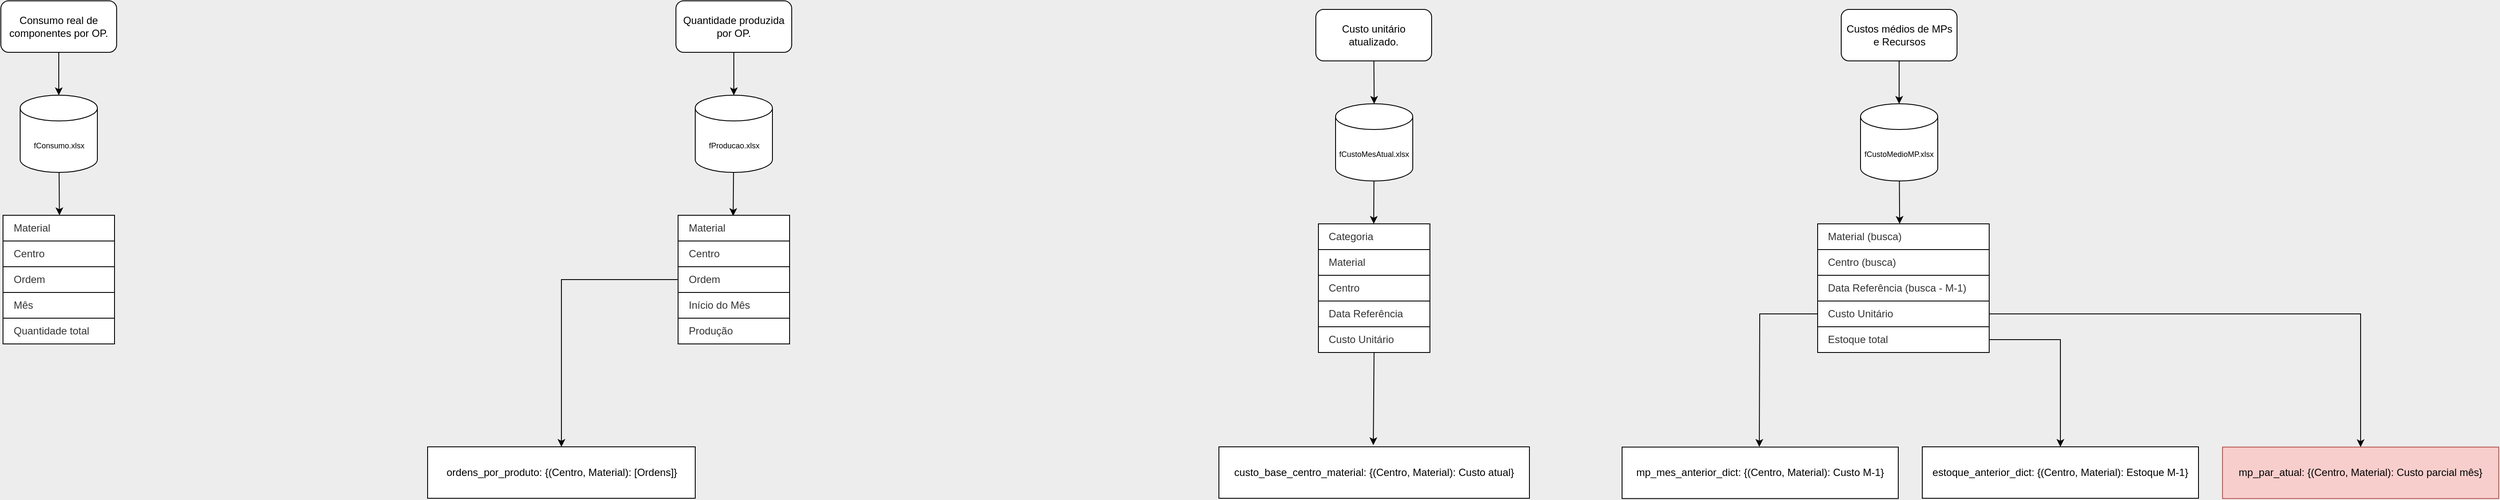 <mxfile version="28.2.8">
  <diagram name="Página-1" id="pfU2SP9K3GATRXloPWw9">
    <mxGraphModel dx="2481" dy="1786" grid="1" gridSize="10" guides="1" tooltips="1" connect="1" arrows="1" fold="1" page="1" pageScale="1" pageWidth="827" pageHeight="1169" background="#EDEDED" math="0" shadow="0">
      <root>
        <mxCell id="0" />
        <mxCell id="1" parent="0" />
        <mxCell id="cR5Z3uBIQNmtePsXN6R5-1" value="&lt;font style=&quot;font-size: 9px;&quot;&gt;fConsumo.xlsx&lt;/font&gt;" style="shape=cylinder3;whiteSpace=wrap;html=1;boundedLbl=1;backgroundOutline=1;size=15;" parent="1" vertex="1">
          <mxGeometry x="-1407.5" y="10" width="90" height="90" as="geometry" />
        </mxCell>
        <mxCell id="heiLcrqQ1SxVG83Q7sJU-1" value="&lt;font style=&quot;font-size: 9px;&quot;&gt;fProducao.xlsx&lt;/font&gt;" style="shape=cylinder3;whiteSpace=wrap;html=1;boundedLbl=1;backgroundOutline=1;size=15;" vertex="1" parent="1">
          <mxGeometry x="-620.5" y="10" width="90" height="90" as="geometry" />
        </mxCell>
        <mxCell id="heiLcrqQ1SxVG83Q7sJU-4" value="&lt;font style=&quot;font-size: 9px;&quot;&gt;fCustoMedioMP.xlsx&lt;/font&gt;" style="shape=cylinder3;whiteSpace=wrap;html=1;boundedLbl=1;backgroundOutline=1;size=15;" vertex="1" parent="1">
          <mxGeometry x="738" y="20" width="90" height="90" as="geometry" />
        </mxCell>
        <mxCell id="heiLcrqQ1SxVG83Q7sJU-5" value="&lt;font style=&quot;font-size: 9px;&quot;&gt;fCustoMesAtual.xlsx&lt;/font&gt;" style="shape=cylinder3;whiteSpace=wrap;html=1;boundedLbl=1;backgroundOutline=1;size=15;" vertex="1" parent="1">
          <mxGeometry x="126" y="20" width="90" height="90" as="geometry" />
        </mxCell>
        <mxCell id="heiLcrqQ1SxVG83Q7sJU-7" value="Consumo real de componentes por OP." style="rounded=1;whiteSpace=wrap;html=1;align=center;" vertex="1" parent="1">
          <mxGeometry x="-1430" y="-100" width="135" height="60" as="geometry" />
        </mxCell>
        <mxCell id="heiLcrqQ1SxVG83Q7sJU-15" value="&lt;span style=&quot;text-align: left;&quot;&gt;Quantidade produzida por OP.&lt;/span&gt;" style="rounded=1;whiteSpace=wrap;html=1;align=center;" vertex="1" parent="1">
          <mxGeometry x="-643" y="-100" width="135" height="60" as="geometry" />
        </mxCell>
        <mxCell id="heiLcrqQ1SxVG83Q7sJU-16" value="&lt;span style=&quot;text-align: left;&quot;&gt;Custo unitário atualizado.&lt;/span&gt;" style="rounded=1;whiteSpace=wrap;html=1;align=center;" vertex="1" parent="1">
          <mxGeometry x="103" y="-90" width="135" height="60" as="geometry" />
        </mxCell>
        <mxCell id="heiLcrqQ1SxVG83Q7sJU-17" value="Custos médios de MPs e Recursos" style="rounded=1;whiteSpace=wrap;html=1;align=center;" vertex="1" parent="1">
          <mxGeometry x="715.5" y="-90" width="135" height="60" as="geometry" />
        </mxCell>
        <mxCell id="heiLcrqQ1SxVG83Q7sJU-18" value="" style="swimlane;fontStyle=0;childLayout=stackLayout;horizontal=1;startSize=0;horizontalStack=0;resizeParent=1;resizeParentMax=0;resizeLast=0;collapsible=0;marginBottom=0;whiteSpace=wrap;html=1;strokeColor=default;fillColor=none;" vertex="1" parent="1">
          <mxGeometry x="-1427.5" y="150" width="130" height="150" as="geometry" />
        </mxCell>
        <mxCell id="heiLcrqQ1SxVG83Q7sJU-20" value="Material" style="text;strokeColor=default;fillColor=#FFFFFF;align=left;verticalAlign=middle;spacingLeft=10;spacingRight=10;overflow=hidden;points=[[0,0.5],[1,0.5]];portConstraint=eastwest;rotatable=0;whiteSpace=wrap;html=1;rSize=5;fontColor=#333333;" vertex="1" parent="heiLcrqQ1SxVG83Q7sJU-18">
          <mxGeometry width="130" height="30" as="geometry" />
        </mxCell>
        <mxCell id="heiLcrqQ1SxVG83Q7sJU-38" value="Centro" style="text;strokeColor=default;fillColor=#FFFFFF;align=left;verticalAlign=middle;spacingLeft=10;spacingRight=10;overflow=hidden;points=[[0,0.5],[1,0.5]];portConstraint=eastwest;rotatable=0;whiteSpace=wrap;html=1;rSize=5;fontColor=#333333;" vertex="1" parent="heiLcrqQ1SxVG83Q7sJU-18">
          <mxGeometry y="30" width="130" height="30" as="geometry" />
        </mxCell>
        <mxCell id="heiLcrqQ1SxVG83Q7sJU-39" value="Ordem" style="text;strokeColor=default;fillColor=#FFFFFF;align=left;verticalAlign=middle;spacingLeft=10;spacingRight=10;overflow=hidden;points=[[0,0.5],[1,0.5]];portConstraint=eastwest;rotatable=0;whiteSpace=wrap;html=1;rSize=5;fontColor=#333333;" vertex="1" parent="heiLcrqQ1SxVG83Q7sJU-18">
          <mxGeometry y="60" width="130" height="30" as="geometry" />
        </mxCell>
        <mxCell id="heiLcrqQ1SxVG83Q7sJU-40" value="Mês" style="text;strokeColor=default;fillColor=#FFFFFF;align=left;verticalAlign=middle;spacingLeft=10;spacingRight=10;overflow=hidden;points=[[0,0.5],[1,0.5]];portConstraint=eastwest;rotatable=0;whiteSpace=wrap;html=1;rSize=5;fontColor=#333333;" vertex="1" parent="heiLcrqQ1SxVG83Q7sJU-18">
          <mxGeometry y="90" width="130" height="30" as="geometry" />
        </mxCell>
        <mxCell id="heiLcrqQ1SxVG83Q7sJU-42" value="Quantidade total" style="text;strokeColor=default;fillColor=#FFFFFF;align=left;verticalAlign=middle;spacingLeft=10;spacingRight=10;overflow=hidden;points=[[0,0.5],[1,0.5]];portConstraint=eastwest;rotatable=0;whiteSpace=wrap;html=1;rSize=5;fontColor=#333333;" vertex="1" parent="heiLcrqQ1SxVG83Q7sJU-18">
          <mxGeometry y="120" width="130" height="30" as="geometry" />
        </mxCell>
        <mxCell id="heiLcrqQ1SxVG83Q7sJU-43" value="" style="swimlane;fontStyle=0;childLayout=stackLayout;horizontal=1;startSize=0;horizontalStack=0;resizeParent=1;resizeParentMax=0;resizeLast=0;collapsible=0;marginBottom=0;whiteSpace=wrap;html=1;strokeColor=default;fillColor=none;" vertex="1" parent="1">
          <mxGeometry x="-640.5" y="150" width="130" height="150" as="geometry" />
        </mxCell>
        <mxCell id="heiLcrqQ1SxVG83Q7sJU-44" value="Material" style="text;strokeColor=default;fillColor=#FFFFFF;align=left;verticalAlign=middle;spacingLeft=10;spacingRight=10;overflow=hidden;points=[[0,0.5],[1,0.5]];portConstraint=eastwest;rotatable=0;whiteSpace=wrap;html=1;rSize=5;fontColor=#333333;" vertex="1" parent="heiLcrqQ1SxVG83Q7sJU-43">
          <mxGeometry width="130" height="30" as="geometry" />
        </mxCell>
        <mxCell id="heiLcrqQ1SxVG83Q7sJU-45" value="Centro" style="text;strokeColor=default;fillColor=#FFFFFF;align=left;verticalAlign=middle;spacingLeft=10;spacingRight=10;overflow=hidden;points=[[0,0.5],[1,0.5]];portConstraint=eastwest;rotatable=0;whiteSpace=wrap;html=1;rSize=5;fontColor=#333333;" vertex="1" parent="heiLcrqQ1SxVG83Q7sJU-43">
          <mxGeometry y="30" width="130" height="30" as="geometry" />
        </mxCell>
        <mxCell id="heiLcrqQ1SxVG83Q7sJU-46" value="Ordem" style="text;strokeColor=default;fillColor=#FFFFFF;align=left;verticalAlign=middle;spacingLeft=10;spacingRight=10;overflow=hidden;points=[[0,0.5],[1,0.5]];portConstraint=eastwest;rotatable=0;whiteSpace=wrap;html=1;rSize=5;fontColor=#333333;" vertex="1" parent="heiLcrqQ1SxVG83Q7sJU-43">
          <mxGeometry y="60" width="130" height="30" as="geometry" />
        </mxCell>
        <mxCell id="heiLcrqQ1SxVG83Q7sJU-47" value="Início do Mês" style="text;strokeColor=default;fillColor=#FFFFFF;align=left;verticalAlign=middle;spacingLeft=10;spacingRight=10;overflow=hidden;points=[[0,0.5],[1,0.5]];portConstraint=eastwest;rotatable=0;whiteSpace=wrap;html=1;rSize=5;fontColor=#333333;" vertex="1" parent="heiLcrqQ1SxVG83Q7sJU-43">
          <mxGeometry y="90" width="130" height="30" as="geometry" />
        </mxCell>
        <mxCell id="heiLcrqQ1SxVG83Q7sJU-48" value="Produção" style="text;strokeColor=default;fillColor=#FFFFFF;align=left;verticalAlign=middle;spacingLeft=10;spacingRight=10;overflow=hidden;points=[[0,0.5],[1,0.5]];portConstraint=eastwest;rotatable=0;whiteSpace=wrap;html=1;rSize=5;fontColor=#333333;" vertex="1" parent="heiLcrqQ1SxVG83Q7sJU-43">
          <mxGeometry y="120" width="130" height="30" as="geometry" />
        </mxCell>
        <mxCell id="heiLcrqQ1SxVG83Q7sJU-49" value="" style="swimlane;fontStyle=0;childLayout=stackLayout;horizontal=1;startSize=0;horizontalStack=0;resizeParent=1;resizeParentMax=0;resizeLast=0;collapsible=0;marginBottom=0;whiteSpace=wrap;html=1;strokeColor=default;fillColor=none;" vertex="1" parent="1">
          <mxGeometry x="106" y="160" width="130" height="150" as="geometry" />
        </mxCell>
        <mxCell id="heiLcrqQ1SxVG83Q7sJU-50" value="Categoria" style="text;strokeColor=default;fillColor=#FFFFFF;align=left;verticalAlign=middle;spacingLeft=10;spacingRight=10;overflow=hidden;points=[[0,0.5],[1,0.5]];portConstraint=eastwest;rotatable=0;whiteSpace=wrap;html=1;rSize=5;fontColor=#333333;" vertex="1" parent="heiLcrqQ1SxVG83Q7sJU-49">
          <mxGeometry width="130" height="30" as="geometry" />
        </mxCell>
        <mxCell id="heiLcrqQ1SxVG83Q7sJU-51" value="Material" style="text;strokeColor=default;fillColor=#FFFFFF;align=left;verticalAlign=middle;spacingLeft=10;spacingRight=10;overflow=hidden;points=[[0,0.5],[1,0.5]];portConstraint=eastwest;rotatable=0;whiteSpace=wrap;html=1;rSize=5;fontColor=#333333;" vertex="1" parent="heiLcrqQ1SxVG83Q7sJU-49">
          <mxGeometry y="30" width="130" height="30" as="geometry" />
        </mxCell>
        <mxCell id="heiLcrqQ1SxVG83Q7sJU-52" value="Centro" style="text;strokeColor=default;fillColor=#FFFFFF;align=left;verticalAlign=middle;spacingLeft=10;spacingRight=10;overflow=hidden;points=[[0,0.5],[1,0.5]];portConstraint=eastwest;rotatable=0;whiteSpace=wrap;html=1;rSize=5;fontColor=#333333;" vertex="1" parent="heiLcrqQ1SxVG83Q7sJU-49">
          <mxGeometry y="60" width="130" height="30" as="geometry" />
        </mxCell>
        <mxCell id="heiLcrqQ1SxVG83Q7sJU-53" value="Data Referência" style="text;strokeColor=default;fillColor=#FFFFFF;align=left;verticalAlign=middle;spacingLeft=10;spacingRight=10;overflow=hidden;points=[[0,0.5],[1,0.5]];portConstraint=eastwest;rotatable=0;whiteSpace=wrap;html=1;rSize=5;fontColor=#333333;" vertex="1" parent="heiLcrqQ1SxVG83Q7sJU-49">
          <mxGeometry y="90" width="130" height="30" as="geometry" />
        </mxCell>
        <mxCell id="heiLcrqQ1SxVG83Q7sJU-54" value="Custo Unitário" style="text;strokeColor=default;fillColor=#FFFFFF;align=left;verticalAlign=middle;spacingLeft=10;spacingRight=10;overflow=hidden;points=[[0,0.5],[1,0.5]];portConstraint=eastwest;rotatable=0;whiteSpace=wrap;html=1;rSize=5;fontColor=#333333;" vertex="1" parent="heiLcrqQ1SxVG83Q7sJU-49">
          <mxGeometry y="120" width="130" height="30" as="geometry" />
        </mxCell>
        <mxCell id="heiLcrqQ1SxVG83Q7sJU-106" style="edgeStyle=orthogonalEdgeStyle;rounded=0;orthogonalLoop=1;jettySize=auto;html=1;entryX=0.5;entryY=0;entryDx=0;entryDy=0;exitX=1;exitY=0.5;exitDx=0;exitDy=0;" edge="1" parent="1" source="heiLcrqQ1SxVG83Q7sJU-60" target="heiLcrqQ1SxVG83Q7sJU-116">
          <mxGeometry relative="1" as="geometry">
            <mxPoint x="965.098" y="417.669" as="targetPoint" />
          </mxGeometry>
        </mxCell>
        <mxCell id="heiLcrqQ1SxVG83Q7sJU-55" value="" style="swimlane;fontStyle=0;childLayout=stackLayout;horizontal=1;startSize=0;horizontalStack=0;resizeParent=1;resizeParentMax=0;resizeLast=0;collapsible=0;marginBottom=0;whiteSpace=wrap;html=1;strokeColor=default;fillColor=none;" vertex="1" parent="1">
          <mxGeometry x="688" y="160" width="200" height="150" as="geometry" />
        </mxCell>
        <mxCell id="heiLcrqQ1SxVG83Q7sJU-56" value="Material (busca)" style="text;strokeColor=default;fillColor=#FFFFFF;align=left;verticalAlign=middle;spacingLeft=10;spacingRight=10;overflow=hidden;points=[[0,0.5],[1,0.5]];portConstraint=eastwest;rotatable=0;whiteSpace=wrap;html=1;rSize=5;fontColor=#333333;" vertex="1" parent="heiLcrqQ1SxVG83Q7sJU-55">
          <mxGeometry width="200" height="30" as="geometry" />
        </mxCell>
        <mxCell id="heiLcrqQ1SxVG83Q7sJU-57" value="Centro (busca)" style="text;strokeColor=default;fillColor=#FFFFFF;align=left;verticalAlign=middle;spacingLeft=10;spacingRight=10;overflow=hidden;points=[[0,0.5],[1,0.5]];portConstraint=eastwest;rotatable=0;whiteSpace=wrap;html=1;rSize=5;fontColor=#333333;" vertex="1" parent="heiLcrqQ1SxVG83Q7sJU-55">
          <mxGeometry y="30" width="200" height="30" as="geometry" />
        </mxCell>
        <mxCell id="heiLcrqQ1SxVG83Q7sJU-58" value="Data Referência (busca - M-1)" style="text;strokeColor=default;fillColor=#FFFFFF;align=left;verticalAlign=middle;spacingLeft=10;spacingRight=10;overflow=hidden;points=[[0,0.5],[1,0.5]];portConstraint=eastwest;rotatable=0;whiteSpace=wrap;html=1;rSize=5;fontColor=#333333;" vertex="1" parent="heiLcrqQ1SxVG83Q7sJU-55">
          <mxGeometry y="60" width="200" height="30" as="geometry" />
        </mxCell>
        <mxCell id="heiLcrqQ1SxVG83Q7sJU-59" value="Custo Unitário&amp;nbsp;" style="text;strokeColor=default;fillColor=#FFFFFF;align=left;verticalAlign=middle;spacingLeft=10;spacingRight=10;overflow=hidden;points=[[0,0.5],[1,0.5]];portConstraint=eastwest;rotatable=0;whiteSpace=wrap;html=1;rSize=5;fontColor=#333333;" vertex="1" parent="heiLcrqQ1SxVG83Q7sJU-55">
          <mxGeometry y="90" width="200" height="30" as="geometry" />
        </mxCell>
        <mxCell id="heiLcrqQ1SxVG83Q7sJU-60" value="Estoque total" style="text;strokeColor=default;fillColor=#FFFFFF;align=left;verticalAlign=middle;spacingLeft=10;spacingRight=10;overflow=hidden;points=[[0,0.5],[1,0.5]];portConstraint=eastwest;rotatable=0;whiteSpace=wrap;html=1;rSize=5;fontColor=#333333;" vertex="1" parent="heiLcrqQ1SxVG83Q7sJU-55">
          <mxGeometry y="120" width="200" height="30" as="geometry" />
        </mxCell>
        <mxCell id="heiLcrqQ1SxVG83Q7sJU-72" style="edgeStyle=none;rounded=0;orthogonalLoop=1;jettySize=auto;html=1;entryX=0.5;entryY=0;entryDx=0;entryDy=0;entryPerimeter=0;" edge="1" parent="1" source="heiLcrqQ1SxVG83Q7sJU-7" target="cR5Z3uBIQNmtePsXN6R5-1">
          <mxGeometry relative="1" as="geometry" />
        </mxCell>
        <mxCell id="heiLcrqQ1SxVG83Q7sJU-73" style="edgeStyle=none;rounded=0;orthogonalLoop=1;jettySize=auto;html=1;entryX=0.506;entryY=-0.002;entryDx=0;entryDy=0;entryPerimeter=0;" edge="1" parent="1" source="cR5Z3uBIQNmtePsXN6R5-1" target="heiLcrqQ1SxVG83Q7sJU-20">
          <mxGeometry relative="1" as="geometry" />
        </mxCell>
        <mxCell id="heiLcrqQ1SxVG83Q7sJU-74" style="edgeStyle=none;rounded=0;orthogonalLoop=1;jettySize=auto;html=1;entryX=0.5;entryY=0;entryDx=0;entryDy=0;entryPerimeter=0;" edge="1" parent="1" source="heiLcrqQ1SxVG83Q7sJU-15" target="heiLcrqQ1SxVG83Q7sJU-1">
          <mxGeometry relative="1" as="geometry" />
        </mxCell>
        <mxCell id="heiLcrqQ1SxVG83Q7sJU-75" style="edgeStyle=none;rounded=0;orthogonalLoop=1;jettySize=auto;html=1;entryX=0.494;entryY=0.026;entryDx=0;entryDy=0;entryPerimeter=0;" edge="1" parent="1" source="heiLcrqQ1SxVG83Q7sJU-1" target="heiLcrqQ1SxVG83Q7sJU-44">
          <mxGeometry relative="1" as="geometry" />
        </mxCell>
        <mxCell id="heiLcrqQ1SxVG83Q7sJU-76" style="edgeStyle=none;rounded=0;orthogonalLoop=1;jettySize=auto;html=1;entryX=0.5;entryY=0;entryDx=0;entryDy=0;entryPerimeter=0;" edge="1" parent="1" source="heiLcrqQ1SxVG83Q7sJU-16" target="heiLcrqQ1SxVG83Q7sJU-5">
          <mxGeometry relative="1" as="geometry" />
        </mxCell>
        <mxCell id="heiLcrqQ1SxVG83Q7sJU-77" style="edgeStyle=none;rounded=0;orthogonalLoop=1;jettySize=auto;html=1;entryX=0.496;entryY=-0.002;entryDx=0;entryDy=0;entryPerimeter=0;" edge="1" parent="1" source="heiLcrqQ1SxVG83Q7sJU-5" target="heiLcrqQ1SxVG83Q7sJU-50">
          <mxGeometry relative="1" as="geometry" />
        </mxCell>
        <mxCell id="heiLcrqQ1SxVG83Q7sJU-78" style="edgeStyle=none;rounded=0;orthogonalLoop=1;jettySize=auto;html=1;entryX=0.5;entryY=0;entryDx=0;entryDy=0;entryPerimeter=0;" edge="1" parent="1" source="heiLcrqQ1SxVG83Q7sJU-17" target="heiLcrqQ1SxVG83Q7sJU-4">
          <mxGeometry relative="1" as="geometry" />
        </mxCell>
        <mxCell id="heiLcrqQ1SxVG83Q7sJU-79" style="edgeStyle=none;rounded=0;orthogonalLoop=1;jettySize=auto;html=1;entryX=0.478;entryY=-0.002;entryDx=0;entryDy=0;entryPerimeter=0;" edge="1" parent="1" source="heiLcrqQ1SxVG83Q7sJU-4" target="heiLcrqQ1SxVG83Q7sJU-56">
          <mxGeometry relative="1" as="geometry" />
        </mxCell>
        <mxCell id="heiLcrqQ1SxVG83Q7sJU-101" style="edgeStyle=orthogonalEdgeStyle;rounded=0;orthogonalLoop=1;jettySize=auto;html=1;exitX=0;exitY=0.5;exitDx=0;exitDy=0;" edge="1" parent="1" source="heiLcrqQ1SxVG83Q7sJU-59">
          <mxGeometry relative="1" as="geometry">
            <mxPoint x="620" y="420" as="targetPoint" />
          </mxGeometry>
        </mxCell>
        <mxCell id="heiLcrqQ1SxVG83Q7sJU-111" style="edgeStyle=none;rounded=0;orthogonalLoop=1;jettySize=auto;html=1;" edge="1" parent="1" source="heiLcrqQ1SxVG83Q7sJU-54">
          <mxGeometry relative="1" as="geometry">
            <mxPoint x="170" y="418" as="targetPoint" />
          </mxGeometry>
        </mxCell>
        <mxCell id="heiLcrqQ1SxVG83Q7sJU-116" value="estoque_anterior_dict: {(Centro, Material): Estoque M-1}" style="rounded=0;whiteSpace=wrap;html=1;" vertex="1" parent="1">
          <mxGeometry x="810" y="420" width="322" height="60" as="geometry" />
        </mxCell>
        <mxCell id="heiLcrqQ1SxVG83Q7sJU-117" value="mp_mes_anterior_dict: {(Centro, Material): Custo M-1}" style="rounded=0;whiteSpace=wrap;html=1;" vertex="1" parent="1">
          <mxGeometry x="460" y="420.3" width="322" height="60" as="geometry" />
        </mxCell>
        <mxCell id="heiLcrqQ1SxVG83Q7sJU-119" value="custo_base_centro_material: {(Centro, Material): Custo atual}" style="rounded=0;whiteSpace=wrap;html=1;" vertex="1" parent="1">
          <mxGeometry x="-10" y="420" width="362" height="60" as="geometry" />
        </mxCell>
        <mxCell id="heiLcrqQ1SxVG83Q7sJU-120" value="mp_par_atual: {(Centro, Material): Custo parcial mês}" style="rounded=0;whiteSpace=wrap;html=1;fillColor=#f8cecc;strokeColor=#b85450;" vertex="1" parent="1">
          <mxGeometry x="1160" y="420.3" width="322" height="60" as="geometry" />
        </mxCell>
        <mxCell id="heiLcrqQ1SxVG83Q7sJU-121" style="edgeStyle=orthogonalEdgeStyle;rounded=0;orthogonalLoop=1;jettySize=auto;html=1;entryX=0.5;entryY=0;entryDx=0;entryDy=0;" edge="1" parent="1" source="heiLcrqQ1SxVG83Q7sJU-59" target="heiLcrqQ1SxVG83Q7sJU-120">
          <mxGeometry relative="1" as="geometry" />
        </mxCell>
        <mxCell id="heiLcrqQ1SxVG83Q7sJU-123" value="ordens_por_produto: {(Centro, Material): [Ordens]}" style="rounded=0;whiteSpace=wrap;html=1;" vertex="1" parent="1">
          <mxGeometry x="-932.5" y="420" width="312" height="60" as="geometry" />
        </mxCell>
        <mxCell id="heiLcrqQ1SxVG83Q7sJU-124" style="edgeStyle=orthogonalEdgeStyle;rounded=0;orthogonalLoop=1;jettySize=auto;html=1;exitX=0;exitY=0.5;exitDx=0;exitDy=0;" edge="1" parent="1" source="heiLcrqQ1SxVG83Q7sJU-43" target="heiLcrqQ1SxVG83Q7sJU-123">
          <mxGeometry relative="1" as="geometry">
            <mxPoint x="-663" y="220" as="sourcePoint" />
          </mxGeometry>
        </mxCell>
      </root>
    </mxGraphModel>
  </diagram>
</mxfile>
